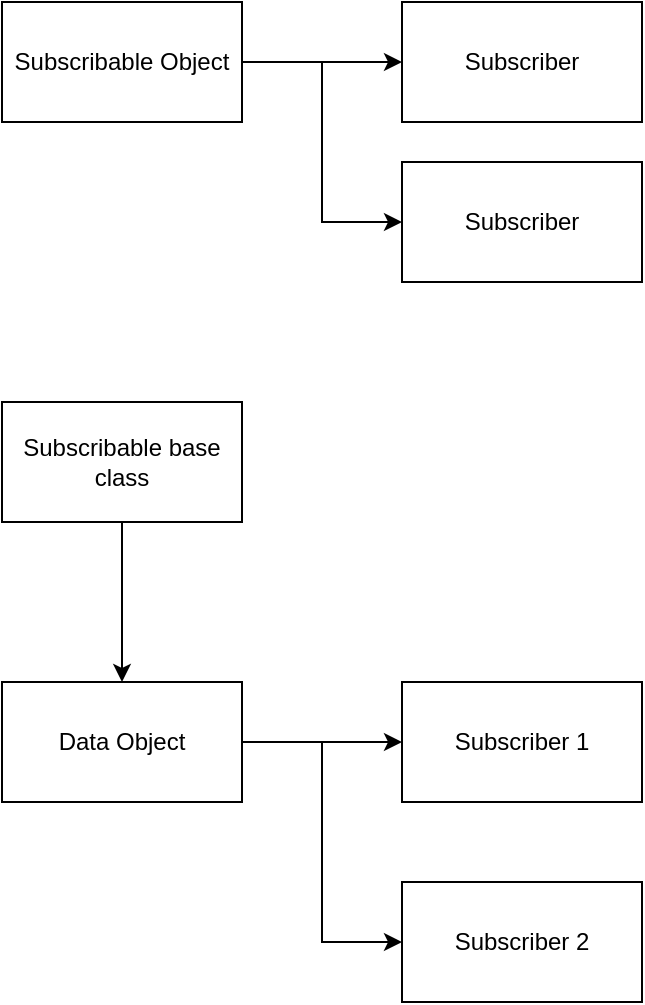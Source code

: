 <mxfile version="15.5.4" type="device"><diagram id="31T139hjzZvrX74iiaHW" name="Page-1"><mxGraphModel dx="2062" dy="1122" grid="1" gridSize="10" guides="1" tooltips="1" connect="1" arrows="1" fold="1" page="1" pageScale="1" pageWidth="827" pageHeight="1169" math="0" shadow="0"><root><mxCell id="0"/><mxCell id="1" parent="0"/><mxCell id="ZxvwSBVOYaK_6b1buSI6-3" value="" style="edgeStyle=orthogonalEdgeStyle;rounded=0;orthogonalLoop=1;jettySize=auto;html=1;" edge="1" parent="1" source="ZxvwSBVOYaK_6b1buSI6-1" target="ZxvwSBVOYaK_6b1buSI6-2"><mxGeometry relative="1" as="geometry"/></mxCell><mxCell id="ZxvwSBVOYaK_6b1buSI6-5" style="edgeStyle=orthogonalEdgeStyle;rounded=0;orthogonalLoop=1;jettySize=auto;html=1;entryX=0;entryY=0.5;entryDx=0;entryDy=0;" edge="1" parent="1" source="ZxvwSBVOYaK_6b1buSI6-1" target="ZxvwSBVOYaK_6b1buSI6-4"><mxGeometry relative="1" as="geometry"/></mxCell><mxCell id="ZxvwSBVOYaK_6b1buSI6-1" value="Subscribable Object" style="rounded=0;whiteSpace=wrap;html=1;" vertex="1" parent="1"><mxGeometry x="80" y="120" width="120" height="60" as="geometry"/></mxCell><mxCell id="ZxvwSBVOYaK_6b1buSI6-2" value="Subscriber" style="whiteSpace=wrap;html=1;rounded=0;" vertex="1" parent="1"><mxGeometry x="280" y="120" width="120" height="60" as="geometry"/></mxCell><mxCell id="ZxvwSBVOYaK_6b1buSI6-4" value="Subscriber" style="whiteSpace=wrap;html=1;rounded=0;" vertex="1" parent="1"><mxGeometry x="280" y="200" width="120" height="60" as="geometry"/></mxCell><mxCell id="ZxvwSBVOYaK_6b1buSI6-8" value="" style="edgeStyle=orthogonalEdgeStyle;rounded=0;orthogonalLoop=1;jettySize=auto;html=1;" edge="1" parent="1" source="ZxvwSBVOYaK_6b1buSI6-6" target="ZxvwSBVOYaK_6b1buSI6-7"><mxGeometry relative="1" as="geometry"/></mxCell><mxCell id="ZxvwSBVOYaK_6b1buSI6-6" value="Subscribable base class" style="rounded=0;whiteSpace=wrap;html=1;" vertex="1" parent="1"><mxGeometry x="80" y="320" width="120" height="60" as="geometry"/></mxCell><mxCell id="ZxvwSBVOYaK_6b1buSI6-10" value="" style="edgeStyle=orthogonalEdgeStyle;rounded=0;orthogonalLoop=1;jettySize=auto;html=1;" edge="1" parent="1" source="ZxvwSBVOYaK_6b1buSI6-7" target="ZxvwSBVOYaK_6b1buSI6-9"><mxGeometry relative="1" as="geometry"/></mxCell><mxCell id="ZxvwSBVOYaK_6b1buSI6-12" value="" style="edgeStyle=orthogonalEdgeStyle;rounded=0;orthogonalLoop=1;jettySize=auto;html=1;" edge="1" parent="1" source="ZxvwSBVOYaK_6b1buSI6-7" target="ZxvwSBVOYaK_6b1buSI6-11"><mxGeometry relative="1" as="geometry"><Array as="points"><mxPoint x="240" y="490"/><mxPoint x="240" y="590"/></Array></mxGeometry></mxCell><mxCell id="ZxvwSBVOYaK_6b1buSI6-7" value="Data Object" style="whiteSpace=wrap;html=1;rounded=0;" vertex="1" parent="1"><mxGeometry x="80" y="460" width="120" height="60" as="geometry"/></mxCell><mxCell id="ZxvwSBVOYaK_6b1buSI6-9" value="Subscriber 1" style="whiteSpace=wrap;html=1;rounded=0;" vertex="1" parent="1"><mxGeometry x="280" y="460" width="120" height="60" as="geometry"/></mxCell><mxCell id="ZxvwSBVOYaK_6b1buSI6-11" value="Subscriber 2" style="whiteSpace=wrap;html=1;rounded=0;" vertex="1" parent="1"><mxGeometry x="280" y="560" width="120" height="60" as="geometry"/></mxCell></root></mxGraphModel></diagram></mxfile>